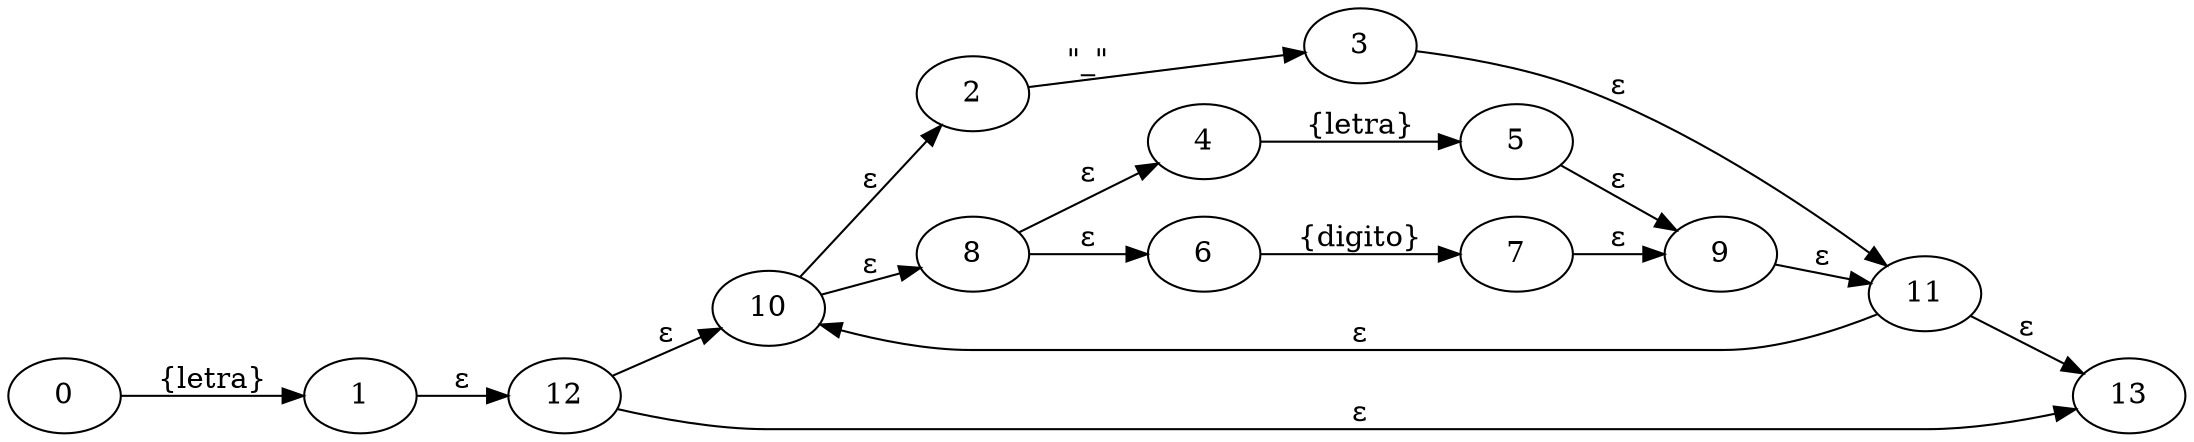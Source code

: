digraph {
  rankdir = LR; 0->1 [label="{letra}"];
 2->3 [label="\"_\""];
 4->5 [label="{letra}"];
 6->7 [label="{digito}"];
 8->4 [label="ε"];
 8->6 [label="ε"];
 5->9 [label="ε"];
 7->9 [label="ε"];
 10->2 [label="ε"];
 10->8 [label="ε"];
 3->11 [label="ε"];
 9->11 [label="ε"];
 12->10 [label="ε"];
 11->13 [label="ε"];
 11->10 [label="ε"];
 12->13 [label="ε"];
 1->12 [label="ε"];
}
